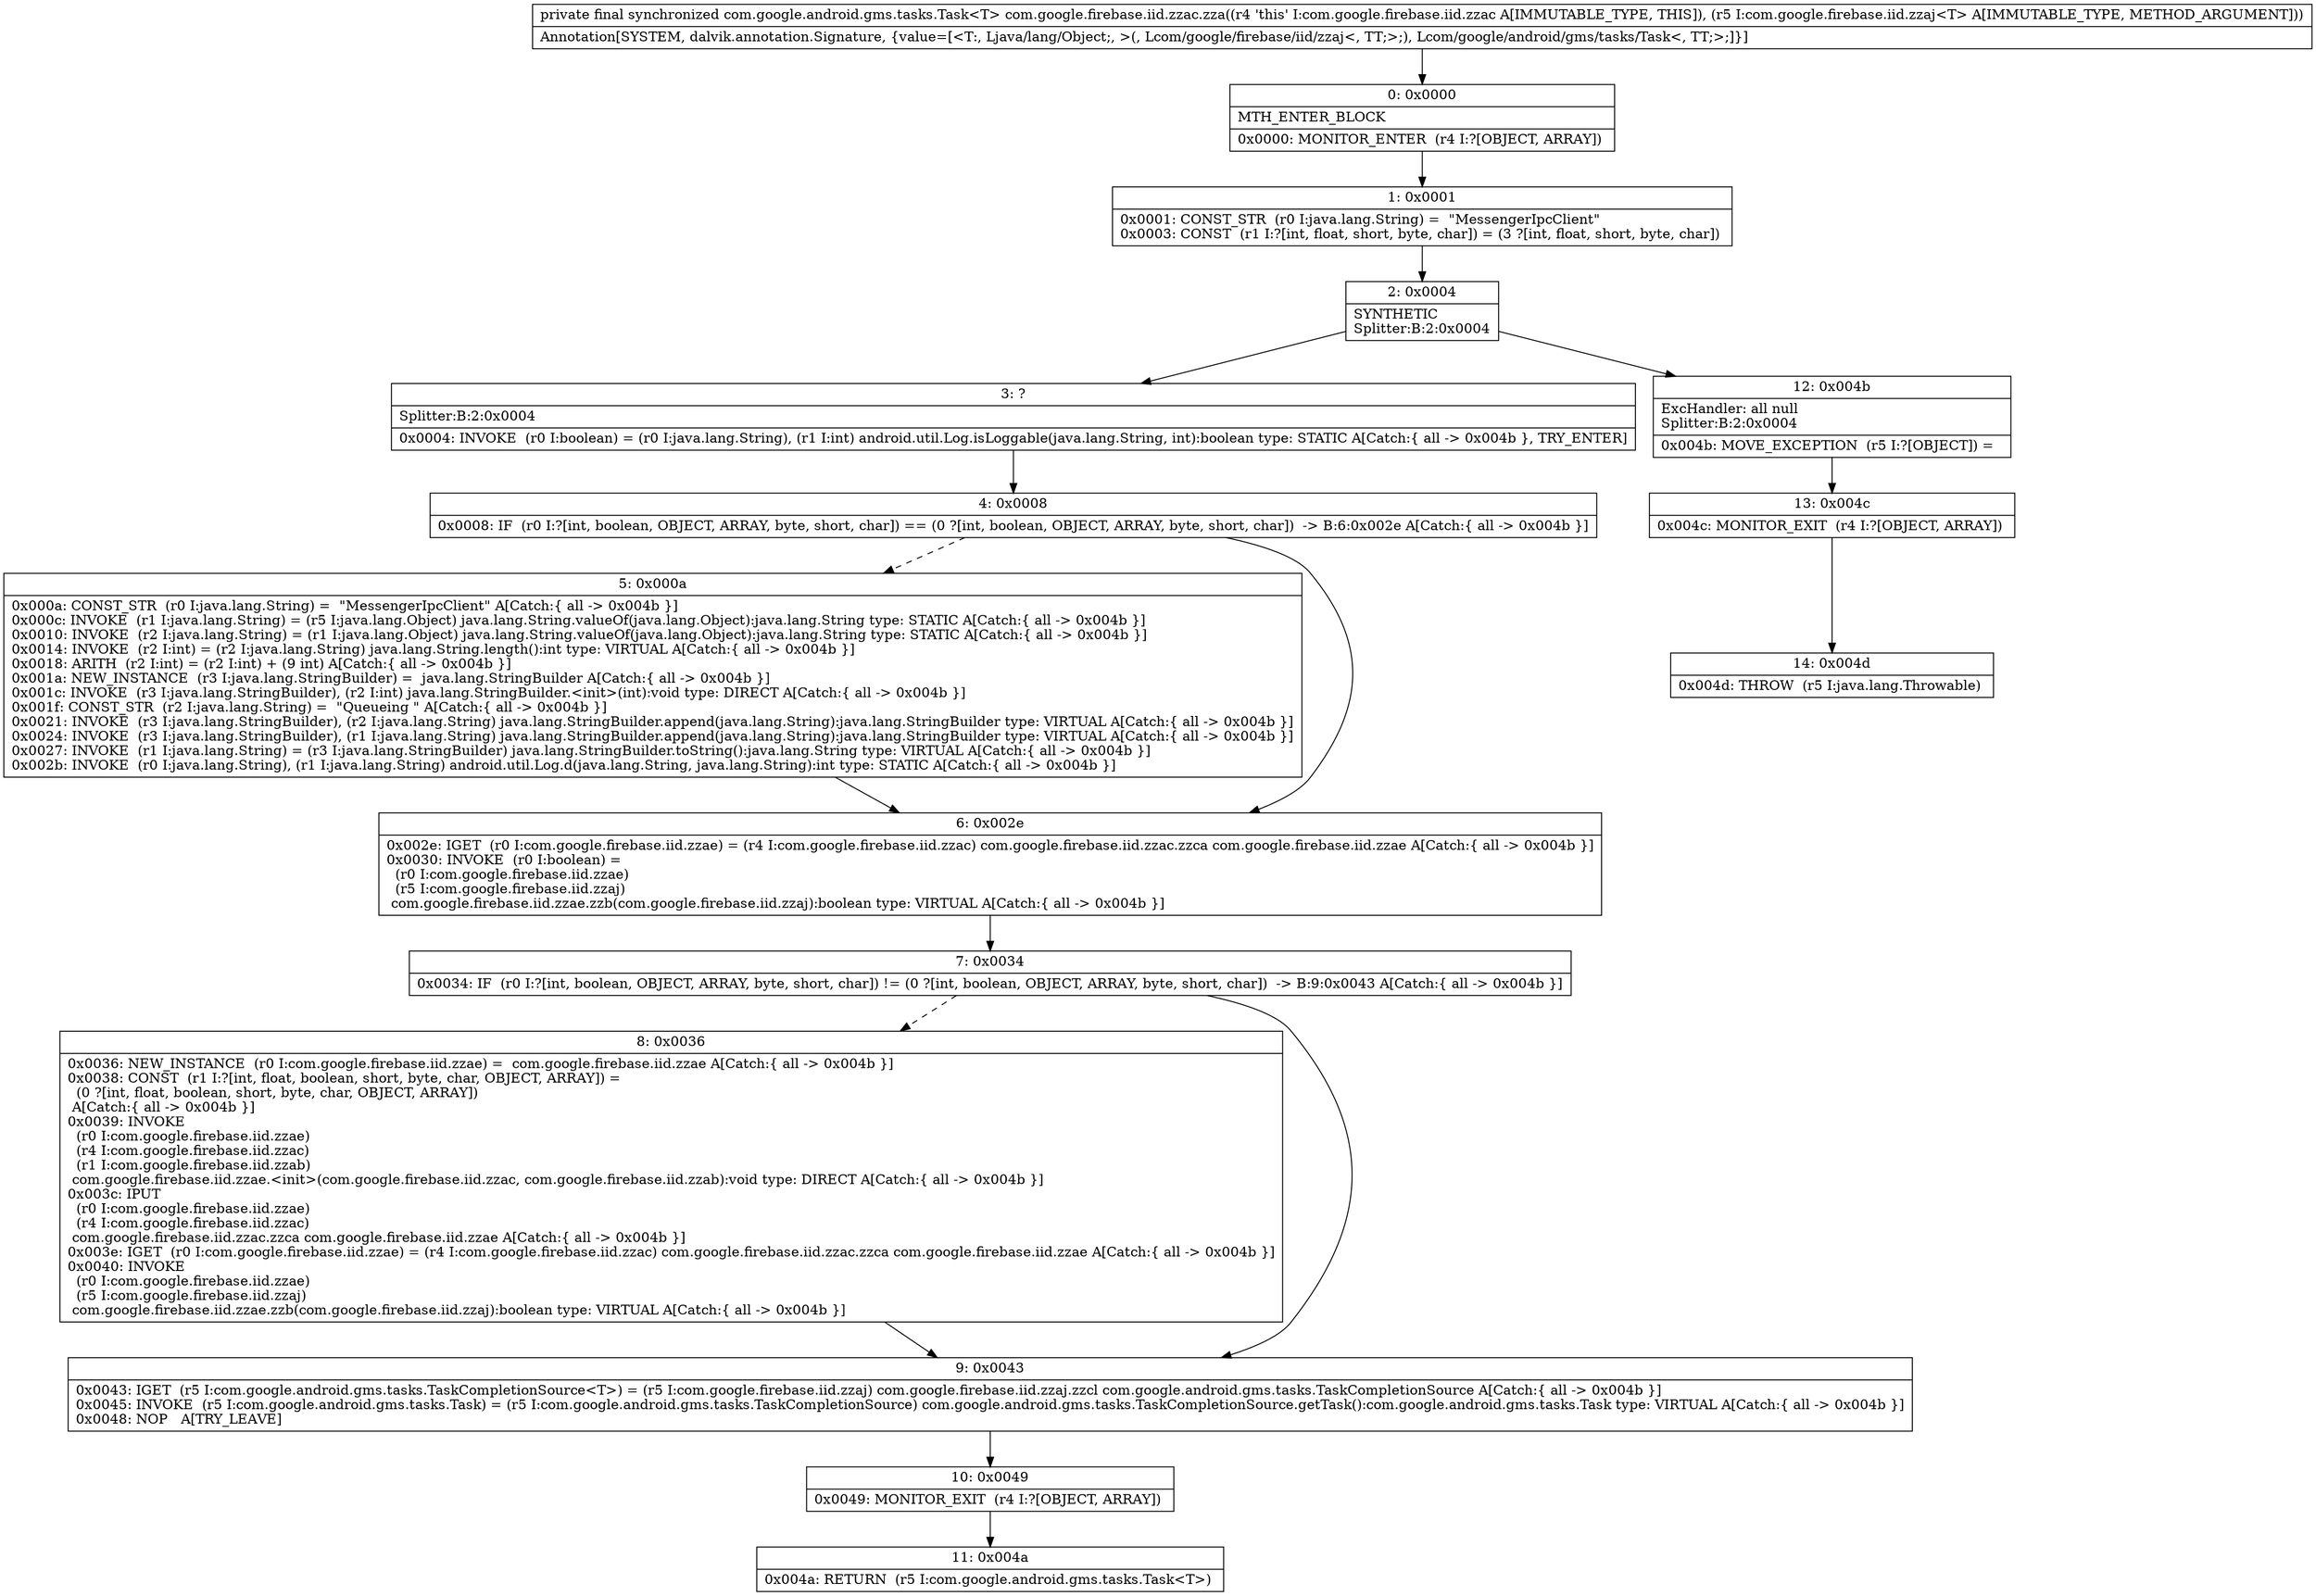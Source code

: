 digraph "CFG forcom.google.firebase.iid.zzac.zza(Lcom\/google\/firebase\/iid\/zzaj;)Lcom\/google\/android\/gms\/tasks\/Task;" {
Node_0 [shape=record,label="{0\:\ 0x0000|MTH_ENTER_BLOCK\l|0x0000: MONITOR_ENTER  (r4 I:?[OBJECT, ARRAY]) \l}"];
Node_1 [shape=record,label="{1\:\ 0x0001|0x0001: CONST_STR  (r0 I:java.lang.String) =  \"MessengerIpcClient\" \l0x0003: CONST  (r1 I:?[int, float, short, byte, char]) = (3 ?[int, float, short, byte, char]) \l}"];
Node_2 [shape=record,label="{2\:\ 0x0004|SYNTHETIC\lSplitter:B:2:0x0004\l}"];
Node_3 [shape=record,label="{3\:\ ?|Splitter:B:2:0x0004\l|0x0004: INVOKE  (r0 I:boolean) = (r0 I:java.lang.String), (r1 I:int) android.util.Log.isLoggable(java.lang.String, int):boolean type: STATIC A[Catch:\{ all \-\> 0x004b \}, TRY_ENTER]\l}"];
Node_4 [shape=record,label="{4\:\ 0x0008|0x0008: IF  (r0 I:?[int, boolean, OBJECT, ARRAY, byte, short, char]) == (0 ?[int, boolean, OBJECT, ARRAY, byte, short, char])  \-\> B:6:0x002e A[Catch:\{ all \-\> 0x004b \}]\l}"];
Node_5 [shape=record,label="{5\:\ 0x000a|0x000a: CONST_STR  (r0 I:java.lang.String) =  \"MessengerIpcClient\" A[Catch:\{ all \-\> 0x004b \}]\l0x000c: INVOKE  (r1 I:java.lang.String) = (r5 I:java.lang.Object) java.lang.String.valueOf(java.lang.Object):java.lang.String type: STATIC A[Catch:\{ all \-\> 0x004b \}]\l0x0010: INVOKE  (r2 I:java.lang.String) = (r1 I:java.lang.Object) java.lang.String.valueOf(java.lang.Object):java.lang.String type: STATIC A[Catch:\{ all \-\> 0x004b \}]\l0x0014: INVOKE  (r2 I:int) = (r2 I:java.lang.String) java.lang.String.length():int type: VIRTUAL A[Catch:\{ all \-\> 0x004b \}]\l0x0018: ARITH  (r2 I:int) = (r2 I:int) + (9 int) A[Catch:\{ all \-\> 0x004b \}]\l0x001a: NEW_INSTANCE  (r3 I:java.lang.StringBuilder) =  java.lang.StringBuilder A[Catch:\{ all \-\> 0x004b \}]\l0x001c: INVOKE  (r3 I:java.lang.StringBuilder), (r2 I:int) java.lang.StringBuilder.\<init\>(int):void type: DIRECT A[Catch:\{ all \-\> 0x004b \}]\l0x001f: CONST_STR  (r2 I:java.lang.String) =  \"Queueing \" A[Catch:\{ all \-\> 0x004b \}]\l0x0021: INVOKE  (r3 I:java.lang.StringBuilder), (r2 I:java.lang.String) java.lang.StringBuilder.append(java.lang.String):java.lang.StringBuilder type: VIRTUAL A[Catch:\{ all \-\> 0x004b \}]\l0x0024: INVOKE  (r3 I:java.lang.StringBuilder), (r1 I:java.lang.String) java.lang.StringBuilder.append(java.lang.String):java.lang.StringBuilder type: VIRTUAL A[Catch:\{ all \-\> 0x004b \}]\l0x0027: INVOKE  (r1 I:java.lang.String) = (r3 I:java.lang.StringBuilder) java.lang.StringBuilder.toString():java.lang.String type: VIRTUAL A[Catch:\{ all \-\> 0x004b \}]\l0x002b: INVOKE  (r0 I:java.lang.String), (r1 I:java.lang.String) android.util.Log.d(java.lang.String, java.lang.String):int type: STATIC A[Catch:\{ all \-\> 0x004b \}]\l}"];
Node_6 [shape=record,label="{6\:\ 0x002e|0x002e: IGET  (r0 I:com.google.firebase.iid.zzae) = (r4 I:com.google.firebase.iid.zzac) com.google.firebase.iid.zzac.zzca com.google.firebase.iid.zzae A[Catch:\{ all \-\> 0x004b \}]\l0x0030: INVOKE  (r0 I:boolean) = \l  (r0 I:com.google.firebase.iid.zzae)\l  (r5 I:com.google.firebase.iid.zzaj)\l com.google.firebase.iid.zzae.zzb(com.google.firebase.iid.zzaj):boolean type: VIRTUAL A[Catch:\{ all \-\> 0x004b \}]\l}"];
Node_7 [shape=record,label="{7\:\ 0x0034|0x0034: IF  (r0 I:?[int, boolean, OBJECT, ARRAY, byte, short, char]) != (0 ?[int, boolean, OBJECT, ARRAY, byte, short, char])  \-\> B:9:0x0043 A[Catch:\{ all \-\> 0x004b \}]\l}"];
Node_8 [shape=record,label="{8\:\ 0x0036|0x0036: NEW_INSTANCE  (r0 I:com.google.firebase.iid.zzae) =  com.google.firebase.iid.zzae A[Catch:\{ all \-\> 0x004b \}]\l0x0038: CONST  (r1 I:?[int, float, boolean, short, byte, char, OBJECT, ARRAY]) = \l  (0 ?[int, float, boolean, short, byte, char, OBJECT, ARRAY])\l A[Catch:\{ all \-\> 0x004b \}]\l0x0039: INVOKE  \l  (r0 I:com.google.firebase.iid.zzae)\l  (r4 I:com.google.firebase.iid.zzac)\l  (r1 I:com.google.firebase.iid.zzab)\l com.google.firebase.iid.zzae.\<init\>(com.google.firebase.iid.zzac, com.google.firebase.iid.zzab):void type: DIRECT A[Catch:\{ all \-\> 0x004b \}]\l0x003c: IPUT  \l  (r0 I:com.google.firebase.iid.zzae)\l  (r4 I:com.google.firebase.iid.zzac)\l com.google.firebase.iid.zzac.zzca com.google.firebase.iid.zzae A[Catch:\{ all \-\> 0x004b \}]\l0x003e: IGET  (r0 I:com.google.firebase.iid.zzae) = (r4 I:com.google.firebase.iid.zzac) com.google.firebase.iid.zzac.zzca com.google.firebase.iid.zzae A[Catch:\{ all \-\> 0x004b \}]\l0x0040: INVOKE  \l  (r0 I:com.google.firebase.iid.zzae)\l  (r5 I:com.google.firebase.iid.zzaj)\l com.google.firebase.iid.zzae.zzb(com.google.firebase.iid.zzaj):boolean type: VIRTUAL A[Catch:\{ all \-\> 0x004b \}]\l}"];
Node_9 [shape=record,label="{9\:\ 0x0043|0x0043: IGET  (r5 I:com.google.android.gms.tasks.TaskCompletionSource\<T\>) = (r5 I:com.google.firebase.iid.zzaj) com.google.firebase.iid.zzaj.zzcl com.google.android.gms.tasks.TaskCompletionSource A[Catch:\{ all \-\> 0x004b \}]\l0x0045: INVOKE  (r5 I:com.google.android.gms.tasks.Task) = (r5 I:com.google.android.gms.tasks.TaskCompletionSource) com.google.android.gms.tasks.TaskCompletionSource.getTask():com.google.android.gms.tasks.Task type: VIRTUAL A[Catch:\{ all \-\> 0x004b \}]\l0x0048: NOP   A[TRY_LEAVE]\l}"];
Node_10 [shape=record,label="{10\:\ 0x0049|0x0049: MONITOR_EXIT  (r4 I:?[OBJECT, ARRAY]) \l}"];
Node_11 [shape=record,label="{11\:\ 0x004a|0x004a: RETURN  (r5 I:com.google.android.gms.tasks.Task\<T\>) \l}"];
Node_12 [shape=record,label="{12\:\ 0x004b|ExcHandler: all null\lSplitter:B:2:0x0004\l|0x004b: MOVE_EXCEPTION  (r5 I:?[OBJECT]) =  \l}"];
Node_13 [shape=record,label="{13\:\ 0x004c|0x004c: MONITOR_EXIT  (r4 I:?[OBJECT, ARRAY]) \l}"];
Node_14 [shape=record,label="{14\:\ 0x004d|0x004d: THROW  (r5 I:java.lang.Throwable) \l}"];
MethodNode[shape=record,label="{private final synchronized com.google.android.gms.tasks.Task\<T\> com.google.firebase.iid.zzac.zza((r4 'this' I:com.google.firebase.iid.zzac A[IMMUTABLE_TYPE, THIS]), (r5 I:com.google.firebase.iid.zzaj\<T\> A[IMMUTABLE_TYPE, METHOD_ARGUMENT]))  | Annotation[SYSTEM, dalvik.annotation.Signature, \{value=[\<T:, Ljava\/lang\/Object;, \>(, Lcom\/google\/firebase\/iid\/zzaj\<, TT;\>;), Lcom\/google\/android\/gms\/tasks\/Task\<, TT;\>;]\}]\l}"];
MethodNode -> Node_0;
Node_0 -> Node_1;
Node_1 -> Node_2;
Node_2 -> Node_3;
Node_2 -> Node_12;
Node_3 -> Node_4;
Node_4 -> Node_5[style=dashed];
Node_4 -> Node_6;
Node_5 -> Node_6;
Node_6 -> Node_7;
Node_7 -> Node_8[style=dashed];
Node_7 -> Node_9;
Node_8 -> Node_9;
Node_9 -> Node_10;
Node_10 -> Node_11;
Node_12 -> Node_13;
Node_13 -> Node_14;
}

